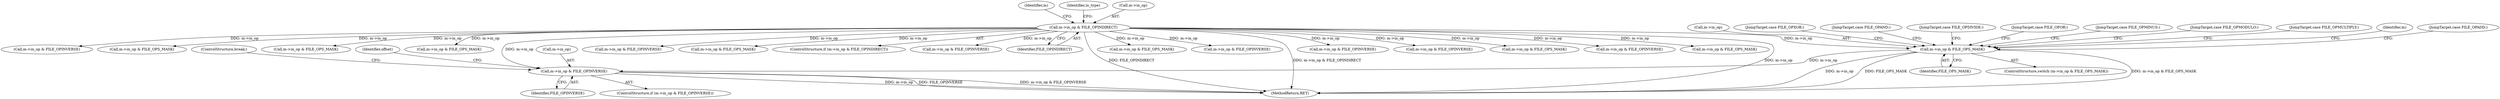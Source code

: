 digraph "0_file_4a284c89d6ef11aca34da65da7d673050a5ea320_4@pointer" {
"1001132" [label="(Call,m->in_op & FILE_OPS_MASK)"];
"1000231" [label="(Call,m->in_op & FILE_OPINDIRECT)"];
"1001199" [label="(Call,m->in_op & FILE_OPINVERSE)"];
"1001173" [label="(JumpTarget,case FILE_OPMULTIPLY:)"];
"1000528" [label="(Call,m->in_op & FILE_OPINVERSE)"];
"1001201" [label="(Identifier,m)"];
"1001198" [label="(ControlStructure,if (m->in_op & FILE_OPINVERSE))"];
"1001136" [label="(Identifier,FILE_OPS_MASK)"];
"1001159" [label="(JumpTarget,case FILE_OPADD:)"];
"1000443" [label="(Call,m->in_op & FILE_OPS_MASK)"];
"1001133" [label="(Call,m->in_op)"];
"1000734" [label="(Call,m->in_op & FILE_OPINVERSE)"];
"1001132" [label="(Call,m->in_op & FILE_OPS_MASK)"];
"1000755" [label="(Call,m->in_op & FILE_OPS_MASK)"];
"1001080" [label="(Call,m->in_op & FILE_OPINVERSE)"];
"1001205" [label="(Identifier,offset)"];
"1001152" [label="(JumpTarget,case FILE_OPXOR:)"];
"1001784" [label="(MethodReturn,RET)"];
"1000240" [label="(Identifier,m)"];
"1001138" [label="(JumpTarget,case FILE_OPAND:)"];
"1000893" [label="(Call,m->in_op & FILE_OPS_MASK)"];
"1001180" [label="(JumpTarget,case FILE_OPDIVIDE:)"];
"1001013" [label="(Call,m->in_op & FILE_OPS_MASK)"];
"1001200" [label="(Call,m->in_op)"];
"1000231" [label="(Call,m->in_op & FILE_OPINDIRECT)"];
"1000667" [label="(Call,m->in_op & FILE_OPS_MASK)"];
"1001145" [label="(JumpTarget,case FILE_OPOR:)"];
"1001166" [label="(JumpTarget,case FILE_OPMINUS:)"];
"1000840" [label="(Call,m->in_op & FILE_OPINVERSE)"];
"1001199" [label="(Call,m->in_op & FILE_OPINVERSE)"];
"1001203" [label="(Identifier,FILE_OPINVERSE)"];
"1000424" [label="(Identifier,in_type)"];
"1001207" [label="(ControlStructure,break;)"];
"1001131" [label="(ControlStructure,switch (m->in_op & FILE_OPS_MASK))"];
"1000564" [label="(Call,m->in_op & FILE_OPS_MASK)"];
"1000230" [label="(ControlStructure,if (m->in_op & FILE_OPINDIRECT))"];
"1000960" [label="(Call,m->in_op & FILE_OPINVERSE)"];
"1001187" [label="(JumpTarget,case FILE_OPMODULO:)"];
"1000235" [label="(Identifier,FILE_OPINDIRECT)"];
"1001220" [label="(Call,m->in_op & FILE_OPS_MASK)"];
"1000631" [label="(Call,m->in_op & FILE_OPINVERSE)"];
"1001305" [label="(Call,m->in_op & FILE_OPINVERSE)"];
"1000232" [label="(Call,m->in_op)"];
"1001132" -> "1001131"  [label="AST: "];
"1001132" -> "1001136"  [label="CFG: "];
"1001133" -> "1001132"  [label="AST: "];
"1001136" -> "1001132"  [label="AST: "];
"1001138" -> "1001132"  [label="CFG: "];
"1001145" -> "1001132"  [label="CFG: "];
"1001152" -> "1001132"  [label="CFG: "];
"1001159" -> "1001132"  [label="CFG: "];
"1001166" -> "1001132"  [label="CFG: "];
"1001173" -> "1001132"  [label="CFG: "];
"1001180" -> "1001132"  [label="CFG: "];
"1001187" -> "1001132"  [label="CFG: "];
"1001201" -> "1001132"  [label="CFG: "];
"1001132" -> "1001784"  [label="DDG: FILE_OPS_MASK"];
"1001132" -> "1001784"  [label="DDG: m->in_op & FILE_OPS_MASK"];
"1001132" -> "1001784"  [label="DDG: m->in_op"];
"1000231" -> "1001132"  [label="DDG: m->in_op"];
"1001132" -> "1001199"  [label="DDG: m->in_op"];
"1000231" -> "1000230"  [label="AST: "];
"1000231" -> "1000235"  [label="CFG: "];
"1000232" -> "1000231"  [label="AST: "];
"1000235" -> "1000231"  [label="AST: "];
"1000240" -> "1000231"  [label="CFG: "];
"1000424" -> "1000231"  [label="CFG: "];
"1000231" -> "1001784"  [label="DDG: FILE_OPINDIRECT"];
"1000231" -> "1001784"  [label="DDG: m->in_op & FILE_OPINDIRECT"];
"1000231" -> "1001784"  [label="DDG: m->in_op"];
"1000231" -> "1000443"  [label="DDG: m->in_op"];
"1000231" -> "1000528"  [label="DDG: m->in_op"];
"1000231" -> "1000564"  [label="DDG: m->in_op"];
"1000231" -> "1000631"  [label="DDG: m->in_op"];
"1000231" -> "1000667"  [label="DDG: m->in_op"];
"1000231" -> "1000734"  [label="DDG: m->in_op"];
"1000231" -> "1000755"  [label="DDG: m->in_op"];
"1000231" -> "1000840"  [label="DDG: m->in_op"];
"1000231" -> "1000893"  [label="DDG: m->in_op"];
"1000231" -> "1000960"  [label="DDG: m->in_op"];
"1000231" -> "1001013"  [label="DDG: m->in_op"];
"1000231" -> "1001080"  [label="DDG: m->in_op"];
"1000231" -> "1001199"  [label="DDG: m->in_op"];
"1000231" -> "1001220"  [label="DDG: m->in_op"];
"1000231" -> "1001305"  [label="DDG: m->in_op"];
"1001199" -> "1001198"  [label="AST: "];
"1001199" -> "1001203"  [label="CFG: "];
"1001200" -> "1001199"  [label="AST: "];
"1001203" -> "1001199"  [label="AST: "];
"1001205" -> "1001199"  [label="CFG: "];
"1001207" -> "1001199"  [label="CFG: "];
"1001199" -> "1001784"  [label="DDG: m->in_op & FILE_OPINVERSE"];
"1001199" -> "1001784"  [label="DDG: m->in_op"];
"1001199" -> "1001784"  [label="DDG: FILE_OPINVERSE"];
}
